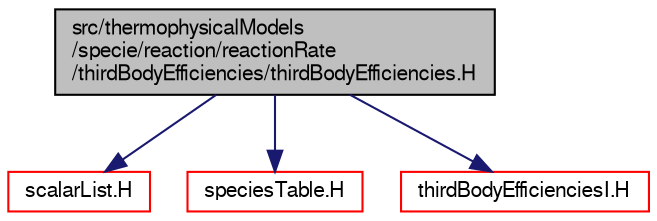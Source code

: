 digraph "src/thermophysicalModels/specie/reaction/reactionRate/thirdBodyEfficiencies/thirdBodyEfficiencies.H"
{
  bgcolor="transparent";
  edge [fontname="FreeSans",fontsize="10",labelfontname="FreeSans",labelfontsize="10"];
  node [fontname="FreeSans",fontsize="10",shape=record];
  Node0 [label="src/thermophysicalModels\l/specie/reaction/reactionRate\l/thirdBodyEfficiencies/thirdBodyEfficiencies.H",height=0.2,width=0.4,color="black", fillcolor="grey75", style="filled", fontcolor="black"];
  Node0 -> Node1 [color="midnightblue",fontsize="10",style="solid",fontname="FreeSans"];
  Node1 [label="scalarList.H",height=0.2,width=0.4,color="red",URL="$a12521.html"];
  Node0 -> Node49 [color="midnightblue",fontsize="10",style="solid",fontname="FreeSans"];
  Node49 [label="speciesTable.H",height=0.2,width=0.4,color="red",URL="$a16595.html"];
  Node0 -> Node59 [color="midnightblue",fontsize="10",style="solid",fontname="FreeSans"];
  Node59 [label="thirdBodyEfficienciesI.H",height=0.2,width=0.4,color="red",URL="$a16541.html"];
}

